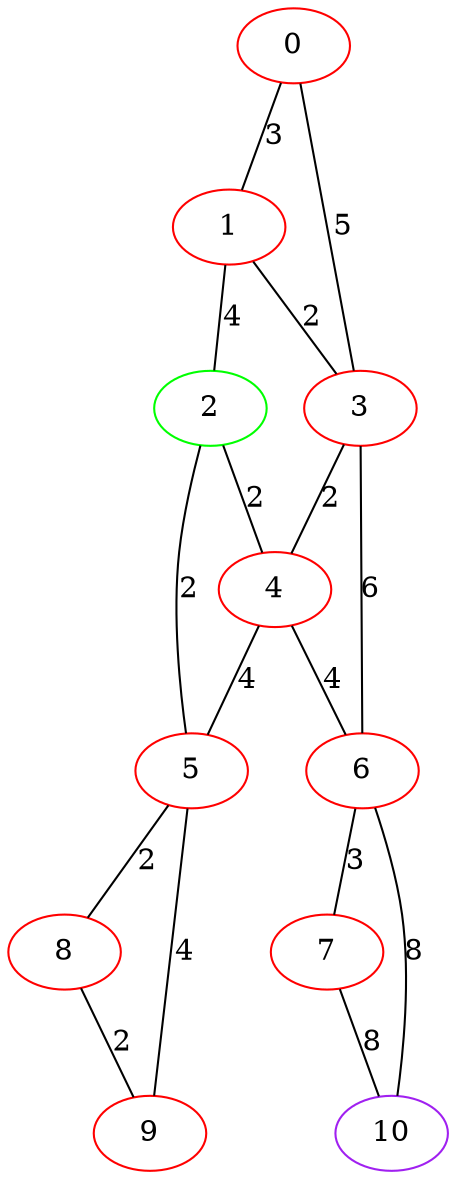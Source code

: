 graph "" {
0 [color=red, weight=1];
1 [color=red, weight=1];
2 [color=green, weight=2];
3 [color=red, weight=1];
4 [color=red, weight=1];
5 [color=red, weight=1];
6 [color=red, weight=1];
7 [color=red, weight=1];
8 [color=red, weight=1];
9 [color=red, weight=1];
10 [color=purple, weight=4];
0 -- 1  [key=0, label=3];
0 -- 3  [key=0, label=5];
1 -- 2  [key=0, label=4];
1 -- 3  [key=0, label=2];
2 -- 4  [key=0, label=2];
2 -- 5  [key=0, label=2];
3 -- 4  [key=0, label=2];
3 -- 6  [key=0, label=6];
4 -- 5  [key=0, label=4];
4 -- 6  [key=0, label=4];
5 -- 8  [key=0, label=2];
5 -- 9  [key=0, label=4];
6 -- 10  [key=0, label=8];
6 -- 7  [key=0, label=3];
7 -- 10  [key=0, label=8];
8 -- 9  [key=0, label=2];
}
